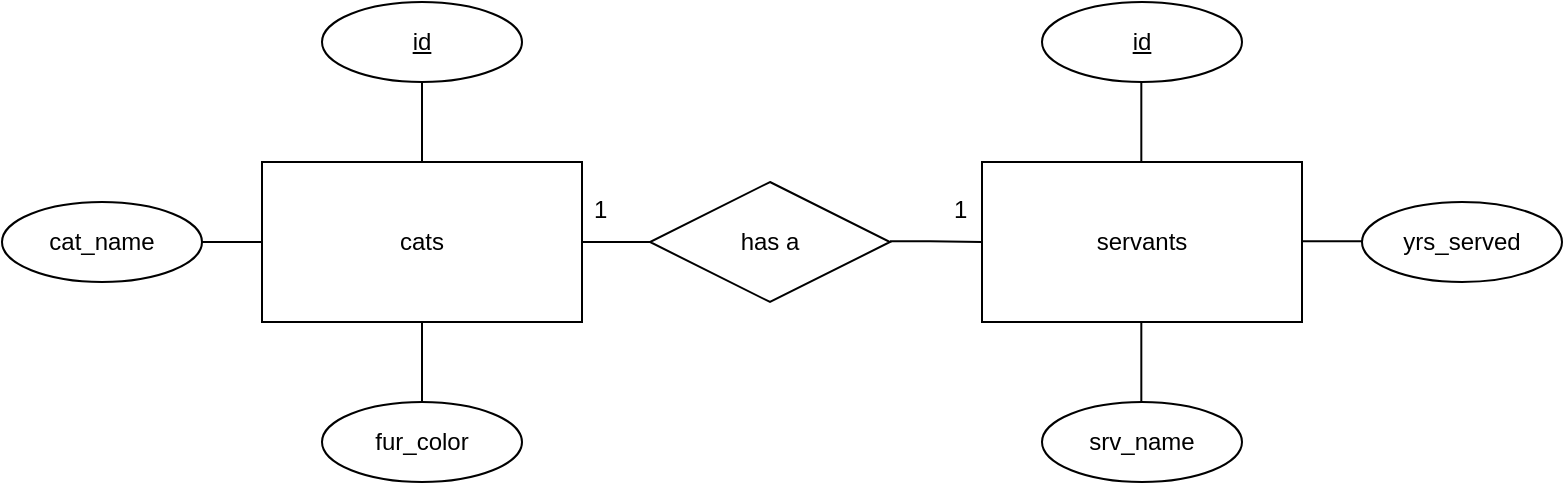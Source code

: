 <mxfile version="13.9.2" type="device" pages="3"><diagram id="IESNpVpuPwSMPZGT4I1x" name="1:1"><mxGraphModel dx="1488" dy="786" grid="1" gridSize="10" guides="1" tooltips="1" connect="1" arrows="1" fold="1" page="1" pageScale="1" pageWidth="827" pageHeight="1169" math="0" shadow="0"><root><mxCell id="0"/><mxCell id="1" parent="0"/><mxCell id="qD_D5qsJ3Lw0MTaELi71-2" value="cats" style="whiteSpace=wrap;html=1;align=center;" parent="1" vertex="1"><mxGeometry x="160" y="320" width="160" height="80" as="geometry"/></mxCell><mxCell id="qD_D5qsJ3Lw0MTaELi71-3" value="servants" style="whiteSpace=wrap;html=1;align=center;" parent="1" vertex="1"><mxGeometry x="520" y="320" width="160" height="80" as="geometry"/></mxCell><mxCell id="qD_D5qsJ3Lw0MTaELi71-4" value="fur_color" style="ellipse;whiteSpace=wrap;html=1;align=center;" parent="1" vertex="1"><mxGeometry x="190" y="440" width="100" height="40" as="geometry"/></mxCell><mxCell id="qD_D5qsJ3Lw0MTaELi71-5" value="id" style="ellipse;whiteSpace=wrap;html=1;align=center;fontStyle=4;" parent="1" vertex="1"><mxGeometry x="190" y="240" width="100" height="40" as="geometry"/></mxCell><mxCell id="qD_D5qsJ3Lw0MTaELi71-6" value="cat_name" style="ellipse;whiteSpace=wrap;html=1;align=center;" parent="1" vertex="1"><mxGeometry x="30" y="340" width="100" height="40" as="geometry"/></mxCell><mxCell id="qD_D5qsJ3Lw0MTaELi71-8" value="" style="endArrow=none;html=1;rounded=0;exitX=0.5;exitY=0;exitDx=0;exitDy=0;entryX=0.5;entryY=1;entryDx=0;entryDy=0;" parent="1" source="qD_D5qsJ3Lw0MTaELi71-2" target="qD_D5qsJ3Lw0MTaELi71-5" edge="1"><mxGeometry relative="1" as="geometry"><mxPoint x="230" y="330" as="sourcePoint"/><mxPoint x="390" y="330" as="targetPoint"/></mxGeometry></mxCell><mxCell id="qD_D5qsJ3Lw0MTaELi71-9" value="" style="endArrow=none;html=1;rounded=0;exitX=1;exitY=0.5;exitDx=0;exitDy=0;" parent="1" source="qD_D5qsJ3Lw0MTaELi71-6" target="qD_D5qsJ3Lw0MTaELi71-2" edge="1"><mxGeometry relative="1" as="geometry"><mxPoint x="230" y="330" as="sourcePoint"/><mxPoint x="390" y="330" as="targetPoint"/></mxGeometry></mxCell><mxCell id="qD_D5qsJ3Lw0MTaELi71-10" value="" style="endArrow=none;html=1;rounded=0;entryX=0.5;entryY=1;entryDx=0;entryDy=0;exitX=0.5;exitY=0;exitDx=0;exitDy=0;" parent="1" source="qD_D5qsJ3Lw0MTaELi71-4" target="qD_D5qsJ3Lw0MTaELi71-2" edge="1"><mxGeometry relative="1" as="geometry"><mxPoint x="240" y="430" as="sourcePoint"/><mxPoint x="240" y="410" as="targetPoint"/></mxGeometry></mxCell><mxCell id="qD_D5qsJ3Lw0MTaELi71-11" value="srv_name" style="ellipse;whiteSpace=wrap;html=1;align=center;" parent="1" vertex="1"><mxGeometry x="550" y="440" width="100" height="40" as="geometry"/></mxCell><mxCell id="qD_D5qsJ3Lw0MTaELi71-12" value="id" style="ellipse;whiteSpace=wrap;html=1;align=center;fontStyle=4;" parent="1" vertex="1"><mxGeometry x="550" y="240" width="100" height="40" as="geometry"/></mxCell><mxCell id="qD_D5qsJ3Lw0MTaELi71-13" value="yrs_served" style="ellipse;whiteSpace=wrap;html=1;align=center;" parent="1" vertex="1"><mxGeometry x="710" y="340" width="100" height="40" as="geometry"/></mxCell><mxCell id="st4i2QYkbHojFudUrixU-2" value="" style="endArrow=none;html=1;rounded=0;exitX=0.5;exitY=0;exitDx=0;exitDy=0;entryX=0.5;entryY=1;entryDx=0;entryDy=0;" parent="1" edge="1"><mxGeometry relative="1" as="geometry"><mxPoint x="599.66" y="320.0" as="sourcePoint"/><mxPoint x="599.66" y="280.0" as="targetPoint"/></mxGeometry></mxCell><mxCell id="st4i2QYkbHojFudUrixU-3" value="" style="endArrow=none;html=1;rounded=0;entryX=0.5;entryY=1;entryDx=0;entryDy=0;exitX=0.5;exitY=0;exitDx=0;exitDy=0;" parent="1" edge="1"><mxGeometry relative="1" as="geometry"><mxPoint x="599.66" y="440.0" as="sourcePoint"/><mxPoint x="599.66" y="400.0" as="targetPoint"/></mxGeometry></mxCell><mxCell id="st4i2QYkbHojFudUrixU-4" value="" style="endArrow=none;html=1;rounded=0;exitX=1;exitY=0.5;exitDx=0;exitDy=0;" parent="1" edge="1"><mxGeometry relative="1" as="geometry"><mxPoint x="680" y="359.66" as="sourcePoint"/><mxPoint x="710" y="359.66" as="targetPoint"/></mxGeometry></mxCell><mxCell id="st4i2QYkbHojFudUrixU-5" value="has a" style="shape=rhombus;perimeter=rhombusPerimeter;whiteSpace=wrap;html=1;align=center;" parent="1" vertex="1"><mxGeometry x="354" y="330" width="120" height="60" as="geometry"/></mxCell><mxCell id="st4i2QYkbHojFudUrixU-6" value="" style="endArrow=none;html=1;rounded=0;entryX=0;entryY=0.5;entryDx=0;entryDy=0;exitX=1;exitY=0.5;exitDx=0;exitDy=0;" parent="1" source="qD_D5qsJ3Lw0MTaELi71-2" target="st4i2QYkbHojFudUrixU-5" edge="1"><mxGeometry relative="1" as="geometry"><mxPoint x="300" y="370" as="sourcePoint"/><mxPoint x="460" y="370" as="targetPoint"/></mxGeometry></mxCell><mxCell id="st4i2QYkbHojFudUrixU-7" value="" style="endArrow=none;html=1;rounded=0;entryX=0;entryY=0.5;entryDx=0;entryDy=0;exitX=1;exitY=0.5;exitDx=0;exitDy=0;" parent="1" target="qD_D5qsJ3Lw0MTaELi71-3" edge="1"><mxGeometry relative="1" as="geometry"><mxPoint x="474" y="359.66" as="sourcePoint"/><mxPoint x="508" y="359.66" as="targetPoint"/><Array as="points"><mxPoint x="494" y="359.66"/></Array></mxGeometry></mxCell><mxCell id="st4i2QYkbHojFudUrixU-8" value="1" style="text;strokeColor=none;fillColor=none;spacingLeft=4;spacingRight=4;overflow=hidden;rotatable=0;points=[[0,0.5],[1,0.5]];portConstraint=eastwest;fontSize=12;" parent="1" vertex="1"><mxGeometry x="320" y="330" width="20" height="30" as="geometry"/></mxCell><mxCell id="st4i2QYkbHojFudUrixU-9" value="1" style="text;strokeColor=none;fillColor=none;spacingLeft=4;spacingRight=4;overflow=hidden;rotatable=0;points=[[0,0.5],[1,0.5]];portConstraint=eastwest;fontSize=12;" parent="1" vertex="1"><mxGeometry x="500" y="330" width="20" height="30" as="geometry"/></mxCell></root></mxGraphModel></diagram><diagram name="1:n" id="-c7LcsEf5yXuwJZsQFFX"><mxGraphModel dx="1488" dy="786" grid="1" gridSize="10" guides="1" tooltips="1" connect="1" arrows="1" fold="1" page="1" pageScale="1" pageWidth="827" pageHeight="1169" math="0" shadow="0"><root><mxCell id="ab4QdWlfJH-QIxA7W_5q-0"/><mxCell id="ab4QdWlfJH-QIxA7W_5q-1" parent="ab4QdWlfJH-QIxA7W_5q-0"/><mxCell id="ab4QdWlfJH-QIxA7W_5q-2" value="cats" style="whiteSpace=wrap;html=1;align=center;" vertex="1" parent="ab4QdWlfJH-QIxA7W_5q-1"><mxGeometry x="160" y="320" width="160" height="80" as="geometry"/></mxCell><mxCell id="ab4QdWlfJH-QIxA7W_5q-3" value="kittens" style="whiteSpace=wrap;html=1;align=center;" vertex="1" parent="ab4QdWlfJH-QIxA7W_5q-1"><mxGeometry x="520" y="320" width="160" height="80" as="geometry"/></mxCell><mxCell id="ab4QdWlfJH-QIxA7W_5q-4" value="fur_color" style="ellipse;whiteSpace=wrap;html=1;align=center;" vertex="1" parent="ab4QdWlfJH-QIxA7W_5q-1"><mxGeometry x="190" y="440" width="100" height="40" as="geometry"/></mxCell><mxCell id="ab4QdWlfJH-QIxA7W_5q-5" value="id" style="ellipse;whiteSpace=wrap;html=1;align=center;fontStyle=4;" vertex="1" parent="ab4QdWlfJH-QIxA7W_5q-1"><mxGeometry x="190" y="240" width="100" height="40" as="geometry"/></mxCell><mxCell id="ab4QdWlfJH-QIxA7W_5q-6" value="cat_name" style="ellipse;whiteSpace=wrap;html=1;align=center;" vertex="1" parent="ab4QdWlfJH-QIxA7W_5q-1"><mxGeometry x="30" y="340" width="100" height="40" as="geometry"/></mxCell><mxCell id="ab4QdWlfJH-QIxA7W_5q-7" value="" style="endArrow=none;html=1;rounded=0;exitX=0.5;exitY=0;exitDx=0;exitDy=0;entryX=0.5;entryY=1;entryDx=0;entryDy=0;" edge="1" parent="ab4QdWlfJH-QIxA7W_5q-1" source="ab4QdWlfJH-QIxA7W_5q-2" target="ab4QdWlfJH-QIxA7W_5q-5"><mxGeometry relative="1" as="geometry"><mxPoint x="230" y="330" as="sourcePoint"/><mxPoint x="390" y="330" as="targetPoint"/></mxGeometry></mxCell><mxCell id="ab4QdWlfJH-QIxA7W_5q-8" value="" style="endArrow=none;html=1;rounded=0;exitX=1;exitY=0.5;exitDx=0;exitDy=0;" edge="1" parent="ab4QdWlfJH-QIxA7W_5q-1" source="ab4QdWlfJH-QIxA7W_5q-6" target="ab4QdWlfJH-QIxA7W_5q-2"><mxGeometry relative="1" as="geometry"><mxPoint x="230" y="330" as="sourcePoint"/><mxPoint x="390" y="330" as="targetPoint"/></mxGeometry></mxCell><mxCell id="ab4QdWlfJH-QIxA7W_5q-9" value="" style="endArrow=none;html=1;rounded=0;entryX=0.5;entryY=1;entryDx=0;entryDy=0;exitX=0.5;exitY=0;exitDx=0;exitDy=0;" edge="1" parent="ab4QdWlfJH-QIxA7W_5q-1" source="ab4QdWlfJH-QIxA7W_5q-4" target="ab4QdWlfJH-QIxA7W_5q-2"><mxGeometry relative="1" as="geometry"><mxPoint x="240" y="430" as="sourcePoint"/><mxPoint x="240" y="410" as="targetPoint"/></mxGeometry></mxCell><mxCell id="ab4QdWlfJH-QIxA7W_5q-10" value="fur_color" style="ellipse;whiteSpace=wrap;html=1;align=center;" vertex="1" parent="ab4QdWlfJH-QIxA7W_5q-1"><mxGeometry x="550" y="440" width="100" height="40" as="geometry"/></mxCell><mxCell id="ab4QdWlfJH-QIxA7W_5q-11" value="id" style="ellipse;whiteSpace=wrap;html=1;align=center;fontStyle=4;" vertex="1" parent="ab4QdWlfJH-QIxA7W_5q-1"><mxGeometry x="550" y="240" width="100" height="40" as="geometry"/></mxCell><mxCell id="ab4QdWlfJH-QIxA7W_5q-12" value="kitten_name" style="ellipse;whiteSpace=wrap;html=1;align=center;" vertex="1" parent="ab4QdWlfJH-QIxA7W_5q-1"><mxGeometry x="710" y="340" width="100" height="40" as="geometry"/></mxCell><mxCell id="ab4QdWlfJH-QIxA7W_5q-13" value="" style="endArrow=none;html=1;rounded=0;exitX=0.5;exitY=0;exitDx=0;exitDy=0;entryX=0.5;entryY=1;entryDx=0;entryDy=0;" edge="1" parent="ab4QdWlfJH-QIxA7W_5q-1"><mxGeometry relative="1" as="geometry"><mxPoint x="599.66" y="320.0" as="sourcePoint"/><mxPoint x="599.66" y="280.0" as="targetPoint"/></mxGeometry></mxCell><mxCell id="ab4QdWlfJH-QIxA7W_5q-14" value="" style="endArrow=none;html=1;rounded=0;entryX=0.5;entryY=1;entryDx=0;entryDy=0;exitX=0.5;exitY=0;exitDx=0;exitDy=0;" edge="1" parent="ab4QdWlfJH-QIxA7W_5q-1"><mxGeometry relative="1" as="geometry"><mxPoint x="599.66" y="440.0" as="sourcePoint"/><mxPoint x="599.66" y="400.0" as="targetPoint"/></mxGeometry></mxCell><mxCell id="ab4QdWlfJH-QIxA7W_5q-15" value="" style="endArrow=none;html=1;rounded=0;exitX=1;exitY=0.5;exitDx=0;exitDy=0;" edge="1" parent="ab4QdWlfJH-QIxA7W_5q-1"><mxGeometry relative="1" as="geometry"><mxPoint x="680" y="359.66" as="sourcePoint"/><mxPoint x="710" y="359.66" as="targetPoint"/></mxGeometry></mxCell><mxCell id="ab4QdWlfJH-QIxA7W_5q-16" value="has a" style="shape=rhombus;perimeter=rhombusPerimeter;whiteSpace=wrap;html=1;align=center;" vertex="1" parent="ab4QdWlfJH-QIxA7W_5q-1"><mxGeometry x="354" y="330" width="120" height="60" as="geometry"/></mxCell><mxCell id="ab4QdWlfJH-QIxA7W_5q-17" value="" style="endArrow=none;html=1;rounded=0;entryX=0;entryY=0.5;entryDx=0;entryDy=0;exitX=1;exitY=0.5;exitDx=0;exitDy=0;" edge="1" parent="ab4QdWlfJH-QIxA7W_5q-1" source="ab4QdWlfJH-QIxA7W_5q-2" target="ab4QdWlfJH-QIxA7W_5q-16"><mxGeometry relative="1" as="geometry"><mxPoint x="300" y="370" as="sourcePoint"/><mxPoint x="460" y="370" as="targetPoint"/></mxGeometry></mxCell><mxCell id="ab4QdWlfJH-QIxA7W_5q-18" value="" style="endArrow=none;html=1;rounded=0;entryX=0;entryY=0.5;entryDx=0;entryDy=0;exitX=1;exitY=0.5;exitDx=0;exitDy=0;" edge="1" parent="ab4QdWlfJH-QIxA7W_5q-1" target="ab4QdWlfJH-QIxA7W_5q-3"><mxGeometry relative="1" as="geometry"><mxPoint x="474" y="359.66" as="sourcePoint"/><mxPoint x="508" y="359.66" as="targetPoint"/><Array as="points"><mxPoint x="494" y="359.66"/></Array></mxGeometry></mxCell><mxCell id="ab4QdWlfJH-QIxA7W_5q-19" value="1" style="text;strokeColor=none;fillColor=none;spacingLeft=4;spacingRight=4;overflow=hidden;rotatable=0;points=[[0,0.5],[1,0.5]];portConstraint=eastwest;fontSize=12;" vertex="1" parent="ab4QdWlfJH-QIxA7W_5q-1"><mxGeometry x="320" y="330" width="20" height="30" as="geometry"/></mxCell><mxCell id="ab4QdWlfJH-QIxA7W_5q-20" value="n" style="text;strokeColor=none;fillColor=none;spacingLeft=4;spacingRight=4;overflow=hidden;rotatable=0;points=[[0,0.5],[1,0.5]];portConstraint=eastwest;fontSize=12;" vertex="1" parent="ab4QdWlfJH-QIxA7W_5q-1"><mxGeometry x="500" y="330" width="20" height="30" as="geometry"/></mxCell></root></mxGraphModel></diagram><diagram name="n:m" id="_Dq2avWR38ya3ZzaHfcb"><mxGraphModel dx="1026" dy="542" grid="1" gridSize="10" guides="1" tooltips="1" connect="1" arrows="1" fold="1" page="1" pageScale="1" pageWidth="827" pageHeight="1169" math="0" shadow="0"><root><mxCell id="kIgdN8NXiTy7r3e9zHEU-0"/><mxCell id="kIgdN8NXiTy7r3e9zHEU-1" parent="kIgdN8NXiTy7r3e9zHEU-0"/><mxCell id="kIgdN8NXiTy7r3e9zHEU-2" value="servants" style="whiteSpace=wrap;html=1;align=center;" vertex="1" parent="kIgdN8NXiTy7r3e9zHEU-1"><mxGeometry x="160" y="320" width="160" height="80" as="geometry"/></mxCell><mxCell id="kIgdN8NXiTy7r3e9zHEU-3" value="products" style="whiteSpace=wrap;html=1;align=center;" vertex="1" parent="kIgdN8NXiTy7r3e9zHEU-1"><mxGeometry x="520" y="320" width="160" height="80" as="geometry"/></mxCell><mxCell id="kIgdN8NXiTy7r3e9zHEU-4" value="yrs_served" style="ellipse;whiteSpace=wrap;html=1;align=center;" vertex="1" parent="kIgdN8NXiTy7r3e9zHEU-1"><mxGeometry x="190" y="440" width="100" height="40" as="geometry"/></mxCell><mxCell id="kIgdN8NXiTy7r3e9zHEU-5" value="id" style="ellipse;whiteSpace=wrap;html=1;align=center;fontStyle=4;" vertex="1" parent="kIgdN8NXiTy7r3e9zHEU-1"><mxGeometry x="190" y="240" width="100" height="40" as="geometry"/></mxCell><mxCell id="kIgdN8NXiTy7r3e9zHEU-6" value="srv_name" style="ellipse;whiteSpace=wrap;html=1;align=center;" vertex="1" parent="kIgdN8NXiTy7r3e9zHEU-1"><mxGeometry x="30" y="340" width="100" height="40" as="geometry"/></mxCell><mxCell id="kIgdN8NXiTy7r3e9zHEU-7" value="" style="endArrow=none;html=1;rounded=0;exitX=0.5;exitY=0;exitDx=0;exitDy=0;entryX=0.5;entryY=1;entryDx=0;entryDy=0;" edge="1" parent="kIgdN8NXiTy7r3e9zHEU-1" source="kIgdN8NXiTy7r3e9zHEU-2" target="kIgdN8NXiTy7r3e9zHEU-5"><mxGeometry relative="1" as="geometry"><mxPoint x="230" y="330" as="sourcePoint"/><mxPoint x="390" y="330" as="targetPoint"/></mxGeometry></mxCell><mxCell id="kIgdN8NXiTy7r3e9zHEU-8" value="" style="endArrow=none;html=1;rounded=0;exitX=1;exitY=0.5;exitDx=0;exitDy=0;" edge="1" parent="kIgdN8NXiTy7r3e9zHEU-1" source="kIgdN8NXiTy7r3e9zHEU-6" target="kIgdN8NXiTy7r3e9zHEU-2"><mxGeometry relative="1" as="geometry"><mxPoint x="230" y="330" as="sourcePoint"/><mxPoint x="390" y="330" as="targetPoint"/></mxGeometry></mxCell><mxCell id="kIgdN8NXiTy7r3e9zHEU-9" value="" style="endArrow=none;html=1;rounded=0;entryX=0.5;entryY=1;entryDx=0;entryDy=0;exitX=0.5;exitY=0;exitDx=0;exitDy=0;" edge="1" parent="kIgdN8NXiTy7r3e9zHEU-1" source="kIgdN8NXiTy7r3e9zHEU-4" target="kIgdN8NXiTy7r3e9zHEU-2"><mxGeometry relative="1" as="geometry"><mxPoint x="240" y="430" as="sourcePoint"/><mxPoint x="240" y="410" as="targetPoint"/></mxGeometry></mxCell><mxCell id="kIgdN8NXiTy7r3e9zHEU-10" value="prod_price" style="ellipse;whiteSpace=wrap;html=1;align=center;" vertex="1" parent="kIgdN8NXiTy7r3e9zHEU-1"><mxGeometry x="550" y="440" width="100" height="40" as="geometry"/></mxCell><mxCell id="kIgdN8NXiTy7r3e9zHEU-11" value="id" style="ellipse;whiteSpace=wrap;html=1;align=center;fontStyle=4;" vertex="1" parent="kIgdN8NXiTy7r3e9zHEU-1"><mxGeometry x="550" y="240" width="100" height="40" as="geometry"/></mxCell><mxCell id="kIgdN8NXiTy7r3e9zHEU-12" value="prod_name" style="ellipse;whiteSpace=wrap;html=1;align=center;" vertex="1" parent="kIgdN8NXiTy7r3e9zHEU-1"><mxGeometry x="710" y="340" width="100" height="40" as="geometry"/></mxCell><mxCell id="kIgdN8NXiTy7r3e9zHEU-13" value="" style="endArrow=none;html=1;rounded=0;exitX=0.5;exitY=0;exitDx=0;exitDy=0;entryX=0.5;entryY=1;entryDx=0;entryDy=0;" edge="1" parent="kIgdN8NXiTy7r3e9zHEU-1"><mxGeometry relative="1" as="geometry"><mxPoint x="599.66" y="320.0" as="sourcePoint"/><mxPoint x="599.66" y="280.0" as="targetPoint"/></mxGeometry></mxCell><mxCell id="kIgdN8NXiTy7r3e9zHEU-14" value="" style="endArrow=none;html=1;rounded=0;entryX=0.5;entryY=1;entryDx=0;entryDy=0;exitX=0.5;exitY=0;exitDx=0;exitDy=0;" edge="1" parent="kIgdN8NXiTy7r3e9zHEU-1"><mxGeometry relative="1" as="geometry"><mxPoint x="599.66" y="440.0" as="sourcePoint"/><mxPoint x="599.66" y="400.0" as="targetPoint"/></mxGeometry></mxCell><mxCell id="kIgdN8NXiTy7r3e9zHEU-15" value="" style="endArrow=none;html=1;rounded=0;exitX=1;exitY=0.5;exitDx=0;exitDy=0;" edge="1" parent="kIgdN8NXiTy7r3e9zHEU-1"><mxGeometry relative="1" as="geometry"><mxPoint x="680" y="359.66" as="sourcePoint"/><mxPoint x="710" y="359.66" as="targetPoint"/></mxGeometry></mxCell><mxCell id="kIgdN8NXiTy7r3e9zHEU-16" value="buys" style="shape=rhombus;perimeter=rhombusPerimeter;whiteSpace=wrap;html=1;align=center;" vertex="1" parent="kIgdN8NXiTy7r3e9zHEU-1"><mxGeometry x="354" y="330" width="120" height="60" as="geometry"/></mxCell><mxCell id="kIgdN8NXiTy7r3e9zHEU-17" value="" style="endArrow=none;html=1;rounded=0;entryX=0;entryY=0.5;entryDx=0;entryDy=0;exitX=1;exitY=0.5;exitDx=0;exitDy=0;" edge="1" parent="kIgdN8NXiTy7r3e9zHEU-1" source="kIgdN8NXiTy7r3e9zHEU-2" target="kIgdN8NXiTy7r3e9zHEU-16"><mxGeometry relative="1" as="geometry"><mxPoint x="300" y="370" as="sourcePoint"/><mxPoint x="460" y="370" as="targetPoint"/></mxGeometry></mxCell><mxCell id="kIgdN8NXiTy7r3e9zHEU-18" value="" style="endArrow=none;html=1;rounded=0;entryX=0;entryY=0.5;entryDx=0;entryDy=0;exitX=1;exitY=0.5;exitDx=0;exitDy=0;" edge="1" parent="kIgdN8NXiTy7r3e9zHEU-1" target="kIgdN8NXiTy7r3e9zHEU-3"><mxGeometry relative="1" as="geometry"><mxPoint x="474" y="359.66" as="sourcePoint"/><mxPoint x="508" y="359.66" as="targetPoint"/><Array as="points"><mxPoint x="494" y="359.66"/></Array></mxGeometry></mxCell><mxCell id="kIgdN8NXiTy7r3e9zHEU-19" value="n" style="text;strokeColor=none;fillColor=none;spacingLeft=4;spacingRight=4;overflow=hidden;rotatable=0;points=[[0,0.5],[1,0.5]];portConstraint=eastwest;fontSize=12;" vertex="1" parent="kIgdN8NXiTy7r3e9zHEU-1"><mxGeometry x="320" y="330" width="20" height="30" as="geometry"/></mxCell><mxCell id="kIgdN8NXiTy7r3e9zHEU-20" value="m" style="text;strokeColor=none;fillColor=none;spacingLeft=4;spacingRight=4;overflow=hidden;rotatable=0;points=[[0,0.5],[1,0.5]];portConstraint=eastwest;fontSize=12;" vertex="1" parent="kIgdN8NXiTy7r3e9zHEU-1"><mxGeometry x="500" y="330" width="20" height="30" as="geometry"/></mxCell></root></mxGraphModel></diagram></mxfile>